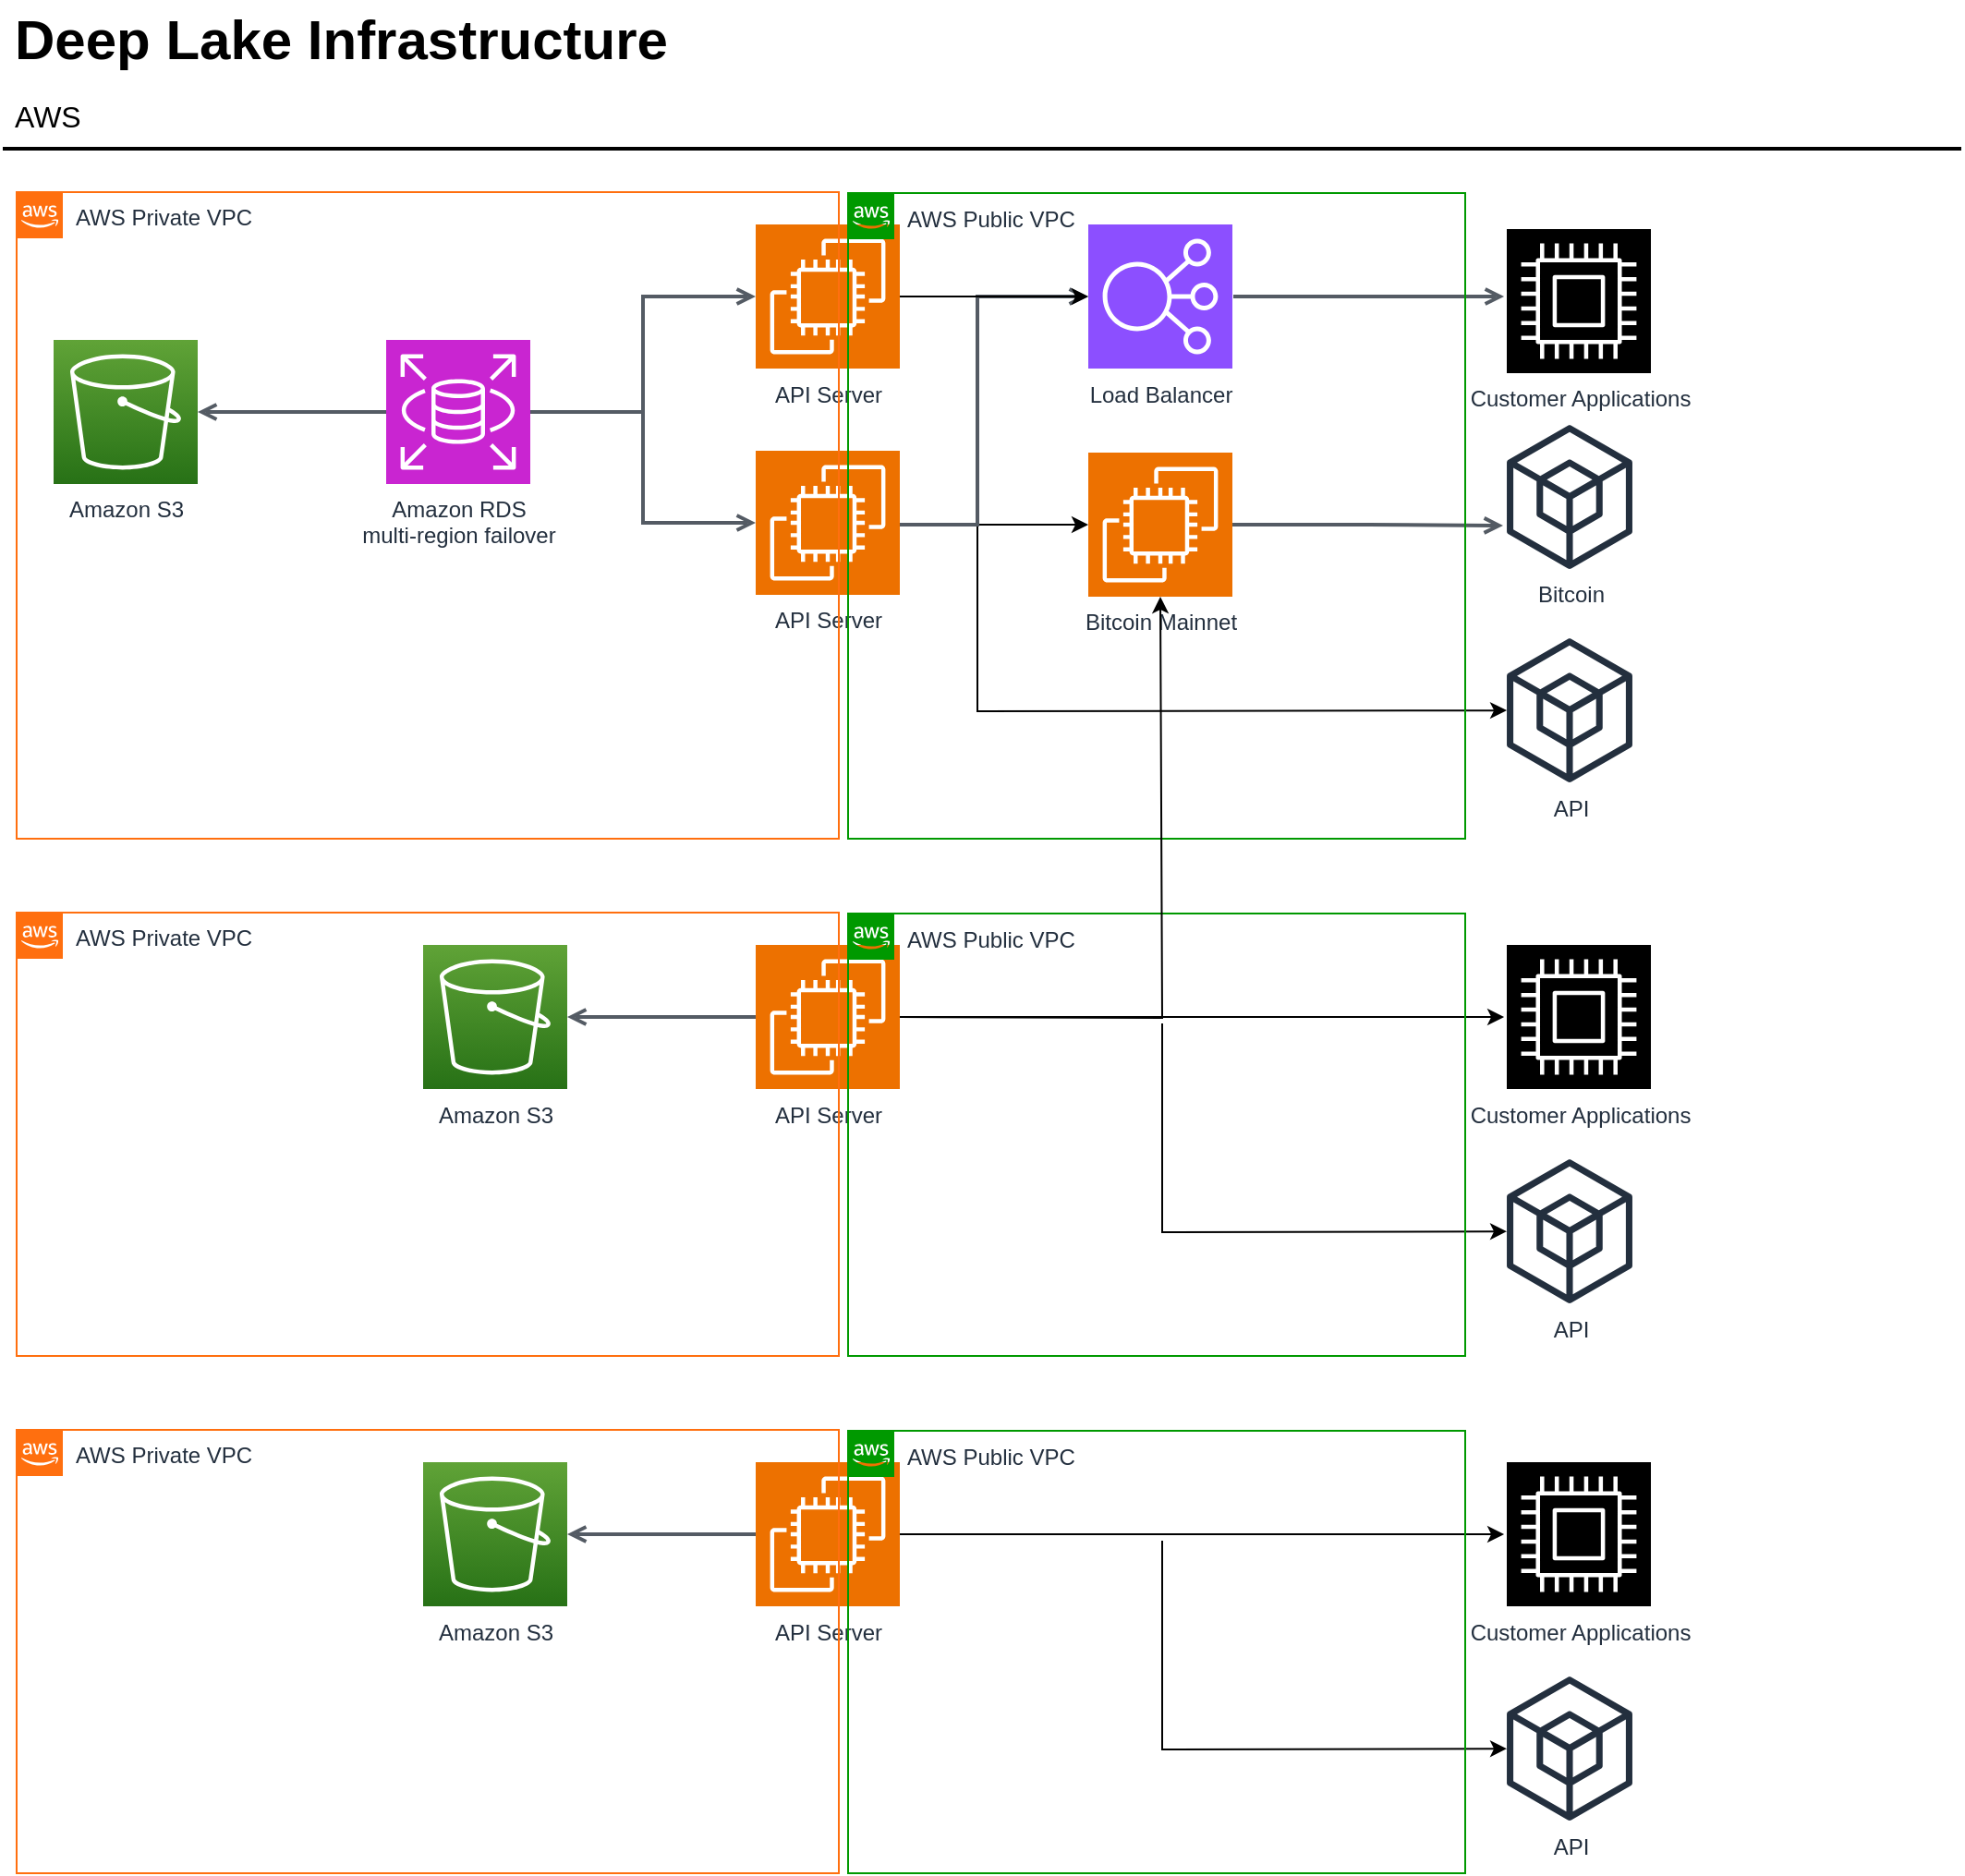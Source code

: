 <mxfile version="22.1.7" type="github">
  <diagram id="Ht1M8jgEwFfnCIfOTk4-" name="Page-1">
    <mxGraphModel dx="1370" dy="953" grid="1" gridSize="10" guides="1" tooltips="1" connect="1" arrows="1" fold="1" page="1" pageScale="1" pageWidth="827" pageHeight="1169" math="0" shadow="0">
      <root>
        <mxCell id="0" />
        <mxCell id="1" parent="0" />
        <mxCell id="-QjtrjUzRDEMRZ5MF8oH-47" value="Deep Lake Infrastructure" style="text;html=1;resizable=0;points=[];autosize=1;align=left;verticalAlign=top;spacingTop=-4;fontSize=30;fontStyle=1;labelBackgroundColor=none;" parent="1" vertex="1">
          <mxGeometry x="36.5" y="26.5" width="380" height="40" as="geometry" />
        </mxCell>
        <mxCell id="-QjtrjUzRDEMRZ5MF8oH-48" value="AWS" style="text;html=1;resizable=0;points=[];autosize=1;align=left;verticalAlign=top;spacingTop=-4;fontSize=16;labelBackgroundColor=none;" parent="1" vertex="1">
          <mxGeometry x="36.5" y="76.5" width="60" height="30" as="geometry" />
        </mxCell>
        <mxCell id="SCVMTBWpLvtzJIhz15lM-1" value="" style="line;strokeWidth=2;html=1;fontSize=14;labelBackgroundColor=none;" parent="1" vertex="1">
          <mxGeometry x="32.5" y="101.5" width="1060" height="10" as="geometry" />
        </mxCell>
        <mxCell id="Ie8zL6aJrsVR2wh513dQ-46" value="" style="group" vertex="1" connectable="0" parent="1">
          <mxGeometry x="40" y="130" width="884.5" height="350" as="geometry" />
        </mxCell>
        <mxCell id="jZVaUwOg5UY3L9NAnvdq-121" value="" style="edgeStyle=elbowEdgeStyle;rounded=0;orthogonalLoop=1;jettySize=auto;html=1;endArrow=open;endFill=0;strokeColor=#545B64;strokeWidth=2;fontSize=14;" parent="Ie8zL6aJrsVR2wh513dQ-46" edge="1">
          <mxGeometry relative="1" as="geometry">
            <mxPoint x="658.5" y="56.5" as="sourcePoint" />
            <mxPoint x="805.045" y="56.5" as="targetPoint" />
          </mxGeometry>
        </mxCell>
        <mxCell id="jZVaUwOg5UY3L9NAnvdq-93" value="Bitcoin" style="outlineConnect=0;fontColor=#232F3E;gradientColor=none;fillColor=#232F3E;strokeColor=none;dashed=0;verticalLabelPosition=bottom;verticalAlign=top;align=center;html=1;fontSize=12;fontStyle=0;aspect=fixed;pointerEvents=1;shape=mxgraph.aws4.external_sdk;labelBackgroundColor=none;" parent="Ie8zL6aJrsVR2wh513dQ-46" vertex="1">
          <mxGeometry x="806.5" y="126" width="68" height="78" as="geometry" />
        </mxCell>
        <mxCell id="jZVaUwOg5UY3L9NAnvdq-94" value="API&lt;br&gt;" style="outlineConnect=0;fontColor=#232F3E;gradientColor=none;fillColor=#232F3E;strokeColor=none;dashed=0;verticalLabelPosition=bottom;verticalAlign=top;align=center;html=1;fontSize=12;fontStyle=0;aspect=fixed;pointerEvents=1;shape=mxgraph.aws4.external_sdk;labelBackgroundColor=none;" parent="Ie8zL6aJrsVR2wh513dQ-46" vertex="1">
          <mxGeometry x="806.5" y="241.5" width="68" height="78" as="geometry" />
        </mxCell>
        <mxCell id="Ie8zL6aJrsVR2wh513dQ-12" value="" style="edgeStyle=elbowEdgeStyle;rounded=0;orthogonalLoop=1;jettySize=auto;html=1;endArrow=open;endFill=0;strokeColor=#545B64;strokeWidth=2;fontSize=14;" edge="1" parent="Ie8zL6aJrsVR2wh513dQ-46">
          <mxGeometry relative="1" as="geometry">
            <mxPoint x="658" y="180" as="sourcePoint" />
            <mxPoint x="804.5" y="180.5" as="targetPoint" />
          </mxGeometry>
        </mxCell>
        <mxCell id="Ie8zL6aJrsVR2wh513dQ-43" style="edgeStyle=none;rounded=0;orthogonalLoop=1;jettySize=auto;html=1;" edge="1" parent="Ie8zL6aJrsVR2wh513dQ-46" target="jZVaUwOg5UY3L9NAnvdq-94">
          <mxGeometry relative="1" as="geometry">
            <mxPoint x="520" y="170" as="sourcePoint" />
            <Array as="points">
              <mxPoint x="520" y="281" />
            </Array>
          </mxGeometry>
        </mxCell>
        <mxCell id="Ie8zL6aJrsVR2wh513dQ-1" value="Amazon RDS&lt;br&gt;multi-region failover" style="sketch=0;points=[[0,0,0],[0.25,0,0],[0.5,0,0],[0.75,0,0],[1,0,0],[0,1,0],[0.25,1,0],[0.5,1,0],[0.75,1,0],[1,1,0],[0,0.25,0],[0,0.5,0],[0,0.75,0],[1,0.25,0],[1,0.5,0],[1,0.75,0]];outlineConnect=0;fontColor=#232F3E;fillColor=#C925D1;strokeColor=#ffffff;dashed=0;verticalLabelPosition=bottom;verticalAlign=top;align=center;html=1;fontSize=12;fontStyle=0;aspect=fixed;shape=mxgraph.aws4.resourceIcon;resIcon=mxgraph.aws4.rds;" vertex="1" parent="Ie8zL6aJrsVR2wh513dQ-46">
          <mxGeometry x="200" y="80" width="78" height="78" as="geometry" />
        </mxCell>
        <mxCell id="Ie8zL6aJrsVR2wh513dQ-2" value="Load Balancer" style="sketch=0;points=[[0,0,0],[0.25,0,0],[0.5,0,0],[0.75,0,0],[1,0,0],[0,1,0],[0.25,1,0],[0.5,1,0],[0.75,1,0],[1,1,0],[0,0.25,0],[0,0.5,0],[0,0.75,0],[1,0.25,0],[1,0.5,0],[1,0.75,0]];outlineConnect=0;fontColor=#232F3E;fillColor=#8C4FFF;strokeColor=#ffffff;dashed=0;verticalLabelPosition=bottom;verticalAlign=top;align=center;html=1;fontSize=12;fontStyle=0;aspect=fixed;shape=mxgraph.aws4.resourceIcon;resIcon=mxgraph.aws4.elastic_load_balancing;" vertex="1" parent="Ie8zL6aJrsVR2wh513dQ-46">
          <mxGeometry x="580" y="17.5" width="78" height="78" as="geometry" />
        </mxCell>
        <mxCell id="Ie8zL6aJrsVR2wh513dQ-3" value="API Server" style="sketch=0;points=[[0,0,0],[0.25,0,0],[0.5,0,0],[0.75,0,0],[1,0,0],[0,1,0],[0.25,1,0],[0.5,1,0],[0.75,1,0],[1,1,0],[0,0.25,0],[0,0.5,0],[0,0.75,0],[1,0.25,0],[1,0.5,0],[1,0.75,0]];outlineConnect=0;fontColor=#232F3E;fillColor=#ED7100;strokeColor=#ffffff;dashed=0;verticalLabelPosition=bottom;verticalAlign=top;align=center;html=1;fontSize=12;fontStyle=0;aspect=fixed;shape=mxgraph.aws4.resourceIcon;resIcon=mxgraph.aws4.ec2;" vertex="1" parent="Ie8zL6aJrsVR2wh513dQ-46">
          <mxGeometry x="400" y="17.5" width="78" height="78" as="geometry" />
        </mxCell>
        <mxCell id="Ie8zL6aJrsVR2wh513dQ-9" style="edgeStyle=none;rounded=0;orthogonalLoop=1;jettySize=auto;html=1;" edge="1" parent="Ie8zL6aJrsVR2wh513dQ-46" target="Ie8zL6aJrsVR2wh513dQ-7">
          <mxGeometry relative="1" as="geometry">
            <mxPoint x="520" y="180" as="sourcePoint" />
          </mxGeometry>
        </mxCell>
        <mxCell id="Ie8zL6aJrsVR2wh513dQ-4" value="API Server" style="sketch=0;points=[[0,0,0],[0.25,0,0],[0.5,0,0],[0.75,0,0],[1,0,0],[0,1,0],[0.25,1,0],[0.5,1,0],[0.75,1,0],[1,1,0],[0,0.25,0],[0,0.5,0],[0,0.75,0],[1,0.25,0],[1,0.5,0],[1,0.75,0]];outlineConnect=0;fontColor=#232F3E;fillColor=#ED7100;strokeColor=#ffffff;dashed=0;verticalLabelPosition=bottom;verticalAlign=top;align=center;html=1;fontSize=12;fontStyle=0;aspect=fixed;shape=mxgraph.aws4.resourceIcon;resIcon=mxgraph.aws4.ec2;" vertex="1" parent="Ie8zL6aJrsVR2wh513dQ-46">
          <mxGeometry x="400" y="140" width="78" height="78" as="geometry" />
        </mxCell>
        <mxCell id="Ie8zL6aJrsVR2wh513dQ-5" value="" style="edgeStyle=elbowEdgeStyle;rounded=0;orthogonalLoop=1;jettySize=auto;html=1;endArrow=open;endFill=0;strokeColor=#545B64;strokeWidth=2;fontSize=14;exitX=1;exitY=0.5;exitDx=0;exitDy=0;exitPerimeter=0;entryX=0;entryY=0.5;entryDx=0;entryDy=0;entryPerimeter=0;" edge="1" parent="Ie8zL6aJrsVR2wh513dQ-46" source="Ie8zL6aJrsVR2wh513dQ-1" target="Ie8zL6aJrsVR2wh513dQ-4">
          <mxGeometry relative="1" as="geometry">
            <mxPoint x="330" y="129.5" as="sourcePoint" />
            <mxPoint x="330" y="228.5" as="targetPoint" />
          </mxGeometry>
        </mxCell>
        <mxCell id="Ie8zL6aJrsVR2wh513dQ-6" value="" style="edgeStyle=elbowEdgeStyle;rounded=0;orthogonalLoop=1;jettySize=auto;html=1;endArrow=open;endFill=0;strokeColor=#545B64;strokeWidth=2;fontSize=14;exitX=1;exitY=0.5;exitDx=0;exitDy=0;exitPerimeter=0;entryX=0;entryY=0.5;entryDx=0;entryDy=0;entryPerimeter=0;" edge="1" parent="Ie8zL6aJrsVR2wh513dQ-46" source="Ie8zL6aJrsVR2wh513dQ-1" target="Ie8zL6aJrsVR2wh513dQ-3">
          <mxGeometry relative="1" as="geometry">
            <mxPoint x="352" y="347" as="sourcePoint" />
            <mxPoint x="352" y="446" as="targetPoint" />
          </mxGeometry>
        </mxCell>
        <mxCell id="jZVaUwOg5UY3L9NAnvdq-73" value="Amazon S3" style="outlineConnect=0;fontColor=#232F3E;gradientColor=#60A337;gradientDirection=north;fillColor=#277116;strokeColor=#ffffff;dashed=0;verticalLabelPosition=bottom;verticalAlign=top;align=center;html=1;fontSize=12;fontStyle=0;aspect=fixed;shape=mxgraph.aws4.resourceIcon;resIcon=mxgraph.aws4.s3;labelBackgroundColor=none;" parent="Ie8zL6aJrsVR2wh513dQ-46" vertex="1">
          <mxGeometry x="20" y="80" width="78" height="78" as="geometry" />
        </mxCell>
        <mxCell id="jZVaUwOg5UY3L9NAnvdq-128" value="" style="edgeStyle=elbowEdgeStyle;rounded=0;orthogonalLoop=1;jettySize=auto;html=1;endArrow=open;endFill=0;strokeColor=#545B64;strokeWidth=2;fontSize=14;exitX=0;exitY=0.5;exitDx=0;exitDy=0;exitPerimeter=0;" parent="Ie8zL6aJrsVR2wh513dQ-46" source="Ie8zL6aJrsVR2wh513dQ-1" target="jZVaUwOg5UY3L9NAnvdq-73" edge="1">
          <mxGeometry relative="1" as="geometry">
            <mxPoint x="332" y="327" as="sourcePoint" />
          </mxGeometry>
        </mxCell>
        <mxCell id="Ie8zL6aJrsVR2wh513dQ-7" value="Bitcoin Mainnet" style="sketch=0;points=[[0,0,0],[0.25,0,0],[0.5,0,0],[0.75,0,0],[1,0,0],[0,1,0],[0.25,1,0],[0.5,1,0],[0.75,1,0],[1,1,0],[0,0.25,0],[0,0.5,0],[0,0.75,0],[1,0.25,0],[1,0.5,0],[1,0.75,0]];outlineConnect=0;fontColor=#232F3E;fillColor=#ED7100;strokeColor=#ffffff;dashed=0;verticalLabelPosition=bottom;verticalAlign=top;align=center;html=1;fontSize=12;fontStyle=0;aspect=fixed;shape=mxgraph.aws4.resourceIcon;resIcon=mxgraph.aws4.ec2;" vertex="1" parent="Ie8zL6aJrsVR2wh513dQ-46">
          <mxGeometry x="580" y="141" width="78" height="78" as="geometry" />
        </mxCell>
        <mxCell id="jZVaUwOg5UY3L9NAnvdq-123" value="" style="edgeStyle=orthogonalEdgeStyle;rounded=0;orthogonalLoop=1;jettySize=auto;html=1;endArrow=open;endFill=0;strokeColor=#545B64;strokeWidth=2;fontSize=14;entryX=0;entryY=0.5;entryDx=0;entryDy=0;entryPerimeter=0;" parent="Ie8zL6aJrsVR2wh513dQ-46" source="Ie8zL6aJrsVR2wh513dQ-4" target="Ie8zL6aJrsVR2wh513dQ-2" edge="1">
          <mxGeometry relative="1" as="geometry">
            <Array as="points">
              <mxPoint x="520" y="180" />
              <mxPoint x="520" y="57" />
            </Array>
            <mxPoint x="487.999" y="141.5" as="sourcePoint" />
            <mxPoint x="520" y="60" as="targetPoint" />
          </mxGeometry>
        </mxCell>
        <mxCell id="Ie8zL6aJrsVR2wh513dQ-11" style="edgeStyle=orthogonalEdgeStyle;rounded=0;orthogonalLoop=1;jettySize=auto;html=1;exitX=1;exitY=0.5;exitDx=0;exitDy=0;exitPerimeter=0;entryX=0;entryY=0.5;entryDx=0;entryDy=0;entryPerimeter=0;" edge="1" parent="Ie8zL6aJrsVR2wh513dQ-46" source="Ie8zL6aJrsVR2wh513dQ-3" target="Ie8zL6aJrsVR2wh513dQ-2">
          <mxGeometry relative="1" as="geometry" />
        </mxCell>
        <mxCell id="jZVaUwOg5UY3L9NAnvdq-71" value="AWS Public VPC" style="points=[[0,0],[0.25,0],[0.5,0],[0.75,0],[1,0],[1,0.25],[1,0.5],[1,0.75],[1,1],[0.75,1],[0.5,1],[0.25,1],[0,1],[0,0.75],[0,0.5],[0,0.25]];outlineConnect=0;gradientColor=none;html=1;whiteSpace=wrap;fontSize=12;fontStyle=0;shape=mxgraph.aws4.group;grIcon=mxgraph.aws4.group_aws_cloud_alt;strokeColor=#009900;fillColor=none;verticalAlign=top;align=left;spacingLeft=30;fontColor=#232F3E;dashed=0;labelBackgroundColor=none;container=0;pointerEvents=0;collapsible=0;recursiveResize=0;movable=1;resizable=1;rotatable=1;deletable=1;editable=1;locked=0;connectable=1;" parent="Ie8zL6aJrsVR2wh513dQ-46" vertex="1">
          <mxGeometry x="450" y="0.5" width="334" height="349.5" as="geometry" />
        </mxCell>
        <mxCell id="Ie8zL6aJrsVR2wh513dQ-45" value="AWS Private VPC" style="points=[[0,0],[0.25,0],[0.5,0],[0.75,0],[1,0],[1,0.25],[1,0.5],[1,0.75],[1,1],[0.75,1],[0.5,1],[0.25,1],[0,1],[0,0.75],[0,0.5],[0,0.25]];outlineConnect=0;gradientColor=none;html=1;whiteSpace=wrap;fontSize=12;fontStyle=0;shape=mxgraph.aws4.group;grIcon=mxgraph.aws4.group_aws_cloud_alt;strokeColor=#FF6F0F;fillColor=none;verticalAlign=top;align=left;spacingLeft=30;fontColor=#232F3E;dashed=0;labelBackgroundColor=none;container=0;pointerEvents=0;collapsible=0;recursiveResize=0;movable=1;resizable=1;rotatable=1;deletable=1;editable=1;locked=0;connectable=1;" vertex="1" parent="Ie8zL6aJrsVR2wh513dQ-46">
          <mxGeometry width="445" height="350" as="geometry" />
        </mxCell>
        <mxCell id="Ie8zL6aJrsVR2wh513dQ-82" value="Customer Applications&lt;br&gt;" style="sketch=0;points=[[0,0,0],[0.25,0,0],[0.5,0,0],[0.75,0,0],[1,0,0],[0,1,0],[0.25,1,0],[0.5,1,0],[0.75,1,0],[1,1,0],[0,0.25,0],[0,0.5,0],[0,0.75,0],[1,0.25,0],[1,0.5,0],[1,0.75,0]];outlineConnect=0;fontColor=#232F3E;fillColor=#000000;strokeColor=#ffffff;dashed=0;verticalLabelPosition=bottom;verticalAlign=top;align=center;html=1;fontSize=12;fontStyle=0;aspect=fixed;shape=mxgraph.aws4.resourceIcon;resIcon=mxgraph.aws4.compute;" vertex="1" parent="Ie8zL6aJrsVR2wh513dQ-46">
          <mxGeometry x="806.5" y="20" width="78" height="78" as="geometry" />
        </mxCell>
        <mxCell id="Ie8zL6aJrsVR2wh513dQ-47" value="" style="group" vertex="1" connectable="0" parent="1">
          <mxGeometry x="40" y="520" width="884.5" height="520" as="geometry" />
        </mxCell>
        <mxCell id="Ie8zL6aJrsVR2wh513dQ-51" value="API&lt;br&gt;" style="outlineConnect=0;fontColor=#232F3E;gradientColor=none;fillColor=#232F3E;strokeColor=none;dashed=0;verticalLabelPosition=bottom;verticalAlign=top;align=center;html=1;fontSize=12;fontStyle=0;aspect=fixed;pointerEvents=1;shape=mxgraph.aws4.external_sdk;labelBackgroundColor=none;" vertex="1" parent="Ie8zL6aJrsVR2wh513dQ-47">
          <mxGeometry x="806.5" y="133.5" width="68" height="78" as="geometry" />
        </mxCell>
        <mxCell id="Ie8zL6aJrsVR2wh513dQ-53" style="edgeStyle=none;rounded=0;orthogonalLoop=1;jettySize=auto;html=1;" edge="1" parent="Ie8zL6aJrsVR2wh513dQ-47" target="Ie8zL6aJrsVR2wh513dQ-51">
          <mxGeometry relative="1" as="geometry">
            <mxPoint x="620" y="60" as="sourcePoint" />
            <Array as="points">
              <mxPoint x="620" y="173" />
            </Array>
          </mxGeometry>
        </mxCell>
        <mxCell id="Ie8zL6aJrsVR2wh513dQ-56" value="API Server" style="sketch=0;points=[[0,0,0],[0.25,0,0],[0.5,0,0],[0.75,0,0],[1,0,0],[0,1,0],[0.25,1,0],[0.5,1,0],[0.75,1,0],[1,1,0],[0,0.25,0],[0,0.5,0],[0,0.75,0],[1,0.25,0],[1,0.5,0],[1,0.75,0]];outlineConnect=0;fontColor=#232F3E;fillColor=#ED7100;strokeColor=#ffffff;dashed=0;verticalLabelPosition=bottom;verticalAlign=top;align=center;html=1;fontSize=12;fontStyle=0;aspect=fixed;shape=mxgraph.aws4.resourceIcon;resIcon=mxgraph.aws4.ec2;" vertex="1" parent="Ie8zL6aJrsVR2wh513dQ-47">
          <mxGeometry x="400" y="17.5" width="78" height="78" as="geometry" />
        </mxCell>
        <mxCell id="Ie8zL6aJrsVR2wh513dQ-61" value="Amazon S3" style="outlineConnect=0;fontColor=#232F3E;gradientColor=#60A337;gradientDirection=north;fillColor=#277116;strokeColor=#ffffff;dashed=0;verticalLabelPosition=bottom;verticalAlign=top;align=center;html=1;fontSize=12;fontStyle=0;aspect=fixed;shape=mxgraph.aws4.resourceIcon;resIcon=mxgraph.aws4.s3;labelBackgroundColor=none;" vertex="1" parent="Ie8zL6aJrsVR2wh513dQ-47">
          <mxGeometry x="220" y="17.5" width="78" height="78" as="geometry" />
        </mxCell>
        <mxCell id="Ie8zL6aJrsVR2wh513dQ-62" value="" style="edgeStyle=elbowEdgeStyle;rounded=0;orthogonalLoop=1;jettySize=auto;html=1;endArrow=open;endFill=0;strokeColor=#545B64;strokeWidth=2;fontSize=14;exitX=0;exitY=0.5;exitDx=0;exitDy=0;exitPerimeter=0;" edge="1" parent="Ie8zL6aJrsVR2wh513dQ-47" target="Ie8zL6aJrsVR2wh513dQ-61">
          <mxGeometry relative="1" as="geometry">
            <mxPoint x="400" y="56.5" as="sourcePoint" />
          </mxGeometry>
        </mxCell>
        <mxCell id="Ie8zL6aJrsVR2wh513dQ-65" style="edgeStyle=orthogonalEdgeStyle;rounded=0;orthogonalLoop=1;jettySize=auto;html=1;exitX=1;exitY=0.5;exitDx=0;exitDy=0;exitPerimeter=0;" edge="1" parent="Ie8zL6aJrsVR2wh513dQ-47" source="Ie8zL6aJrsVR2wh513dQ-56">
          <mxGeometry relative="1" as="geometry">
            <mxPoint x="805.045" y="56.5" as="targetPoint" />
          </mxGeometry>
        </mxCell>
        <mxCell id="Ie8zL6aJrsVR2wh513dQ-66" value="AWS Public VPC" style="points=[[0,0],[0.25,0],[0.5,0],[0.75,0],[1,0],[1,0.25],[1,0.5],[1,0.75],[1,1],[0.75,1],[0.5,1],[0.25,1],[0,1],[0,0.75],[0,0.5],[0,0.25]];outlineConnect=0;gradientColor=none;html=1;whiteSpace=wrap;fontSize=12;fontStyle=0;shape=mxgraph.aws4.group;grIcon=mxgraph.aws4.group_aws_cloud_alt;strokeColor=#009900;fillColor=none;verticalAlign=top;align=left;spacingLeft=30;fontColor=#232F3E;dashed=0;labelBackgroundColor=none;container=0;pointerEvents=0;collapsible=0;recursiveResize=0;movable=1;resizable=1;rotatable=1;deletable=1;editable=1;locked=0;connectable=1;" vertex="1" parent="Ie8zL6aJrsVR2wh513dQ-47">
          <mxGeometry x="450" y="0.5" width="334" height="239.5" as="geometry" />
        </mxCell>
        <mxCell id="Ie8zL6aJrsVR2wh513dQ-67" value="AWS Private VPC" style="points=[[0,0],[0.25,0],[0.5,0],[0.75,0],[1,0],[1,0.25],[1,0.5],[1,0.75],[1,1],[0.75,1],[0.5,1],[0.25,1],[0,1],[0,0.75],[0,0.5],[0,0.25]];outlineConnect=0;gradientColor=none;html=1;whiteSpace=wrap;fontSize=12;fontStyle=0;shape=mxgraph.aws4.group;grIcon=mxgraph.aws4.group_aws_cloud_alt;strokeColor=#FF6F0F;fillColor=none;verticalAlign=top;align=left;spacingLeft=30;fontColor=#232F3E;dashed=0;labelBackgroundColor=none;container=0;pointerEvents=0;collapsible=0;recursiveResize=0;movable=1;resizable=1;rotatable=1;deletable=1;editable=1;locked=0;connectable=1;" vertex="1" parent="Ie8zL6aJrsVR2wh513dQ-47">
          <mxGeometry width="445" height="240" as="geometry" />
        </mxCell>
        <mxCell id="Ie8zL6aJrsVR2wh513dQ-72" value="API&lt;br&gt;" style="outlineConnect=0;fontColor=#232F3E;gradientColor=none;fillColor=#232F3E;strokeColor=none;dashed=0;verticalLabelPosition=bottom;verticalAlign=top;align=center;html=1;fontSize=12;fontStyle=0;aspect=fixed;pointerEvents=1;shape=mxgraph.aws4.external_sdk;labelBackgroundColor=none;" vertex="1" parent="Ie8zL6aJrsVR2wh513dQ-47">
          <mxGeometry x="806.5" y="413.5" width="68" height="78" as="geometry" />
        </mxCell>
        <mxCell id="Ie8zL6aJrsVR2wh513dQ-73" style="edgeStyle=none;rounded=0;orthogonalLoop=1;jettySize=auto;html=1;" edge="1" parent="Ie8zL6aJrsVR2wh513dQ-47" target="Ie8zL6aJrsVR2wh513dQ-72">
          <mxGeometry relative="1" as="geometry">
            <mxPoint x="620" y="340" as="sourcePoint" />
            <Array as="points">
              <mxPoint x="620" y="453" />
            </Array>
          </mxGeometry>
        </mxCell>
        <mxCell id="Ie8zL6aJrsVR2wh513dQ-74" value="API Server" style="sketch=0;points=[[0,0,0],[0.25,0,0],[0.5,0,0],[0.75,0,0],[1,0,0],[0,1,0],[0.25,1,0],[0.5,1,0],[0.75,1,0],[1,1,0],[0,0.25,0],[0,0.5,0],[0,0.75,0],[1,0.25,0],[1,0.5,0],[1,0.75,0]];outlineConnect=0;fontColor=#232F3E;fillColor=#ED7100;strokeColor=#ffffff;dashed=0;verticalLabelPosition=bottom;verticalAlign=top;align=center;html=1;fontSize=12;fontStyle=0;aspect=fixed;shape=mxgraph.aws4.resourceIcon;resIcon=mxgraph.aws4.ec2;" vertex="1" parent="Ie8zL6aJrsVR2wh513dQ-47">
          <mxGeometry x="400" y="297.5" width="78" height="78" as="geometry" />
        </mxCell>
        <mxCell id="Ie8zL6aJrsVR2wh513dQ-75" value="Amazon S3" style="outlineConnect=0;fontColor=#232F3E;gradientColor=#60A337;gradientDirection=north;fillColor=#277116;strokeColor=#ffffff;dashed=0;verticalLabelPosition=bottom;verticalAlign=top;align=center;html=1;fontSize=12;fontStyle=0;aspect=fixed;shape=mxgraph.aws4.resourceIcon;resIcon=mxgraph.aws4.s3;labelBackgroundColor=none;" vertex="1" parent="Ie8zL6aJrsVR2wh513dQ-47">
          <mxGeometry x="220" y="297.5" width="78" height="78" as="geometry" />
        </mxCell>
        <mxCell id="Ie8zL6aJrsVR2wh513dQ-76" value="" style="edgeStyle=elbowEdgeStyle;rounded=0;orthogonalLoop=1;jettySize=auto;html=1;endArrow=open;endFill=0;strokeColor=#545B64;strokeWidth=2;fontSize=14;exitX=0;exitY=0.5;exitDx=0;exitDy=0;exitPerimeter=0;" edge="1" parent="Ie8zL6aJrsVR2wh513dQ-47" target="Ie8zL6aJrsVR2wh513dQ-75">
          <mxGeometry relative="1" as="geometry">
            <mxPoint x="400" y="336.5" as="sourcePoint" />
          </mxGeometry>
        </mxCell>
        <mxCell id="Ie8zL6aJrsVR2wh513dQ-77" style="edgeStyle=orthogonalEdgeStyle;rounded=0;orthogonalLoop=1;jettySize=auto;html=1;exitX=1;exitY=0.5;exitDx=0;exitDy=0;exitPerimeter=0;" edge="1" parent="Ie8zL6aJrsVR2wh513dQ-47" source="Ie8zL6aJrsVR2wh513dQ-74">
          <mxGeometry relative="1" as="geometry">
            <mxPoint x="805.045" y="336.5" as="targetPoint" />
          </mxGeometry>
        </mxCell>
        <mxCell id="Ie8zL6aJrsVR2wh513dQ-78" value="AWS Public VPC" style="points=[[0,0],[0.25,0],[0.5,0],[0.75,0],[1,0],[1,0.25],[1,0.5],[1,0.75],[1,1],[0.75,1],[0.5,1],[0.25,1],[0,1],[0,0.75],[0,0.5],[0,0.25]];outlineConnect=0;gradientColor=none;html=1;whiteSpace=wrap;fontSize=12;fontStyle=0;shape=mxgraph.aws4.group;grIcon=mxgraph.aws4.group_aws_cloud_alt;strokeColor=#009900;fillColor=none;verticalAlign=top;align=left;spacingLeft=30;fontColor=#232F3E;dashed=0;labelBackgroundColor=none;container=0;pointerEvents=0;collapsible=0;recursiveResize=0;movable=1;resizable=1;rotatable=1;deletable=1;editable=1;locked=0;connectable=1;" vertex="1" parent="Ie8zL6aJrsVR2wh513dQ-47">
          <mxGeometry x="450" y="280.5" width="334" height="239.5" as="geometry" />
        </mxCell>
        <mxCell id="Ie8zL6aJrsVR2wh513dQ-79" value="AWS Private VPC" style="points=[[0,0],[0.25,0],[0.5,0],[0.75,0],[1,0],[1,0.25],[1,0.5],[1,0.75],[1,1],[0.75,1],[0.5,1],[0.25,1],[0,1],[0,0.75],[0,0.5],[0,0.25]];outlineConnect=0;gradientColor=none;html=1;whiteSpace=wrap;fontSize=12;fontStyle=0;shape=mxgraph.aws4.group;grIcon=mxgraph.aws4.group_aws_cloud_alt;strokeColor=#FF6F0F;fillColor=none;verticalAlign=top;align=left;spacingLeft=30;fontColor=#232F3E;dashed=0;labelBackgroundColor=none;container=0;pointerEvents=0;collapsible=0;recursiveResize=0;movable=1;resizable=1;rotatable=1;deletable=1;editable=1;locked=0;connectable=1;" vertex="1" parent="Ie8zL6aJrsVR2wh513dQ-47">
          <mxGeometry y="280" width="445" height="240" as="geometry" />
        </mxCell>
        <mxCell id="Ie8zL6aJrsVR2wh513dQ-86" value="Customer Applications&lt;br&gt;" style="sketch=0;points=[[0,0,0],[0.25,0,0],[0.5,0,0],[0.75,0,0],[1,0,0],[0,1,0],[0.25,1,0],[0.5,1,0],[0.75,1,0],[1,1,0],[0,0.25,0],[0,0.5,0],[0,0.75,0],[1,0.25,0],[1,0.5,0],[1,0.75,0]];outlineConnect=0;fontColor=#232F3E;fillColor=#000000;strokeColor=#ffffff;dashed=0;verticalLabelPosition=bottom;verticalAlign=top;align=center;html=1;fontSize=12;fontStyle=0;aspect=fixed;shape=mxgraph.aws4.resourceIcon;resIcon=mxgraph.aws4.compute;" vertex="1" parent="Ie8zL6aJrsVR2wh513dQ-47">
          <mxGeometry x="806.5" y="17.5" width="78" height="78" as="geometry" />
        </mxCell>
        <mxCell id="Ie8zL6aJrsVR2wh513dQ-87" value="Customer Applications&lt;br&gt;" style="sketch=0;points=[[0,0,0],[0.25,0,0],[0.5,0,0],[0.75,0,0],[1,0,0],[0,1,0],[0.25,1,0],[0.5,1,0],[0.75,1,0],[1,1,0],[0,0.25,0],[0,0.5,0],[0,0.75,0],[1,0.25,0],[1,0.5,0],[1,0.75,0]];outlineConnect=0;fontColor=#232F3E;fillColor=#000000;strokeColor=#ffffff;dashed=0;verticalLabelPosition=bottom;verticalAlign=top;align=center;html=1;fontSize=12;fontStyle=0;aspect=fixed;shape=mxgraph.aws4.resourceIcon;resIcon=mxgraph.aws4.compute;" vertex="1" parent="Ie8zL6aJrsVR2wh513dQ-47">
          <mxGeometry x="806.5" y="297.5" width="78" height="78" as="geometry" />
        </mxCell>
        <mxCell id="Ie8zL6aJrsVR2wh513dQ-57" style="edgeStyle=none;rounded=0;orthogonalLoop=1;jettySize=auto;html=1;entryX=0.5;entryY=1;entryDx=0;entryDy=0;entryPerimeter=0;exitX=1;exitY=0.5;exitDx=0;exitDy=0;exitPerimeter=0;" edge="1" parent="1" target="Ie8zL6aJrsVR2wh513dQ-7" source="Ie8zL6aJrsVR2wh513dQ-56">
          <mxGeometry relative="1" as="geometry">
            <mxPoint x="660" y="580" as="sourcePoint" />
            <Array as="points">
              <mxPoint x="660" y="577" />
            </Array>
          </mxGeometry>
        </mxCell>
      </root>
    </mxGraphModel>
  </diagram>
</mxfile>
